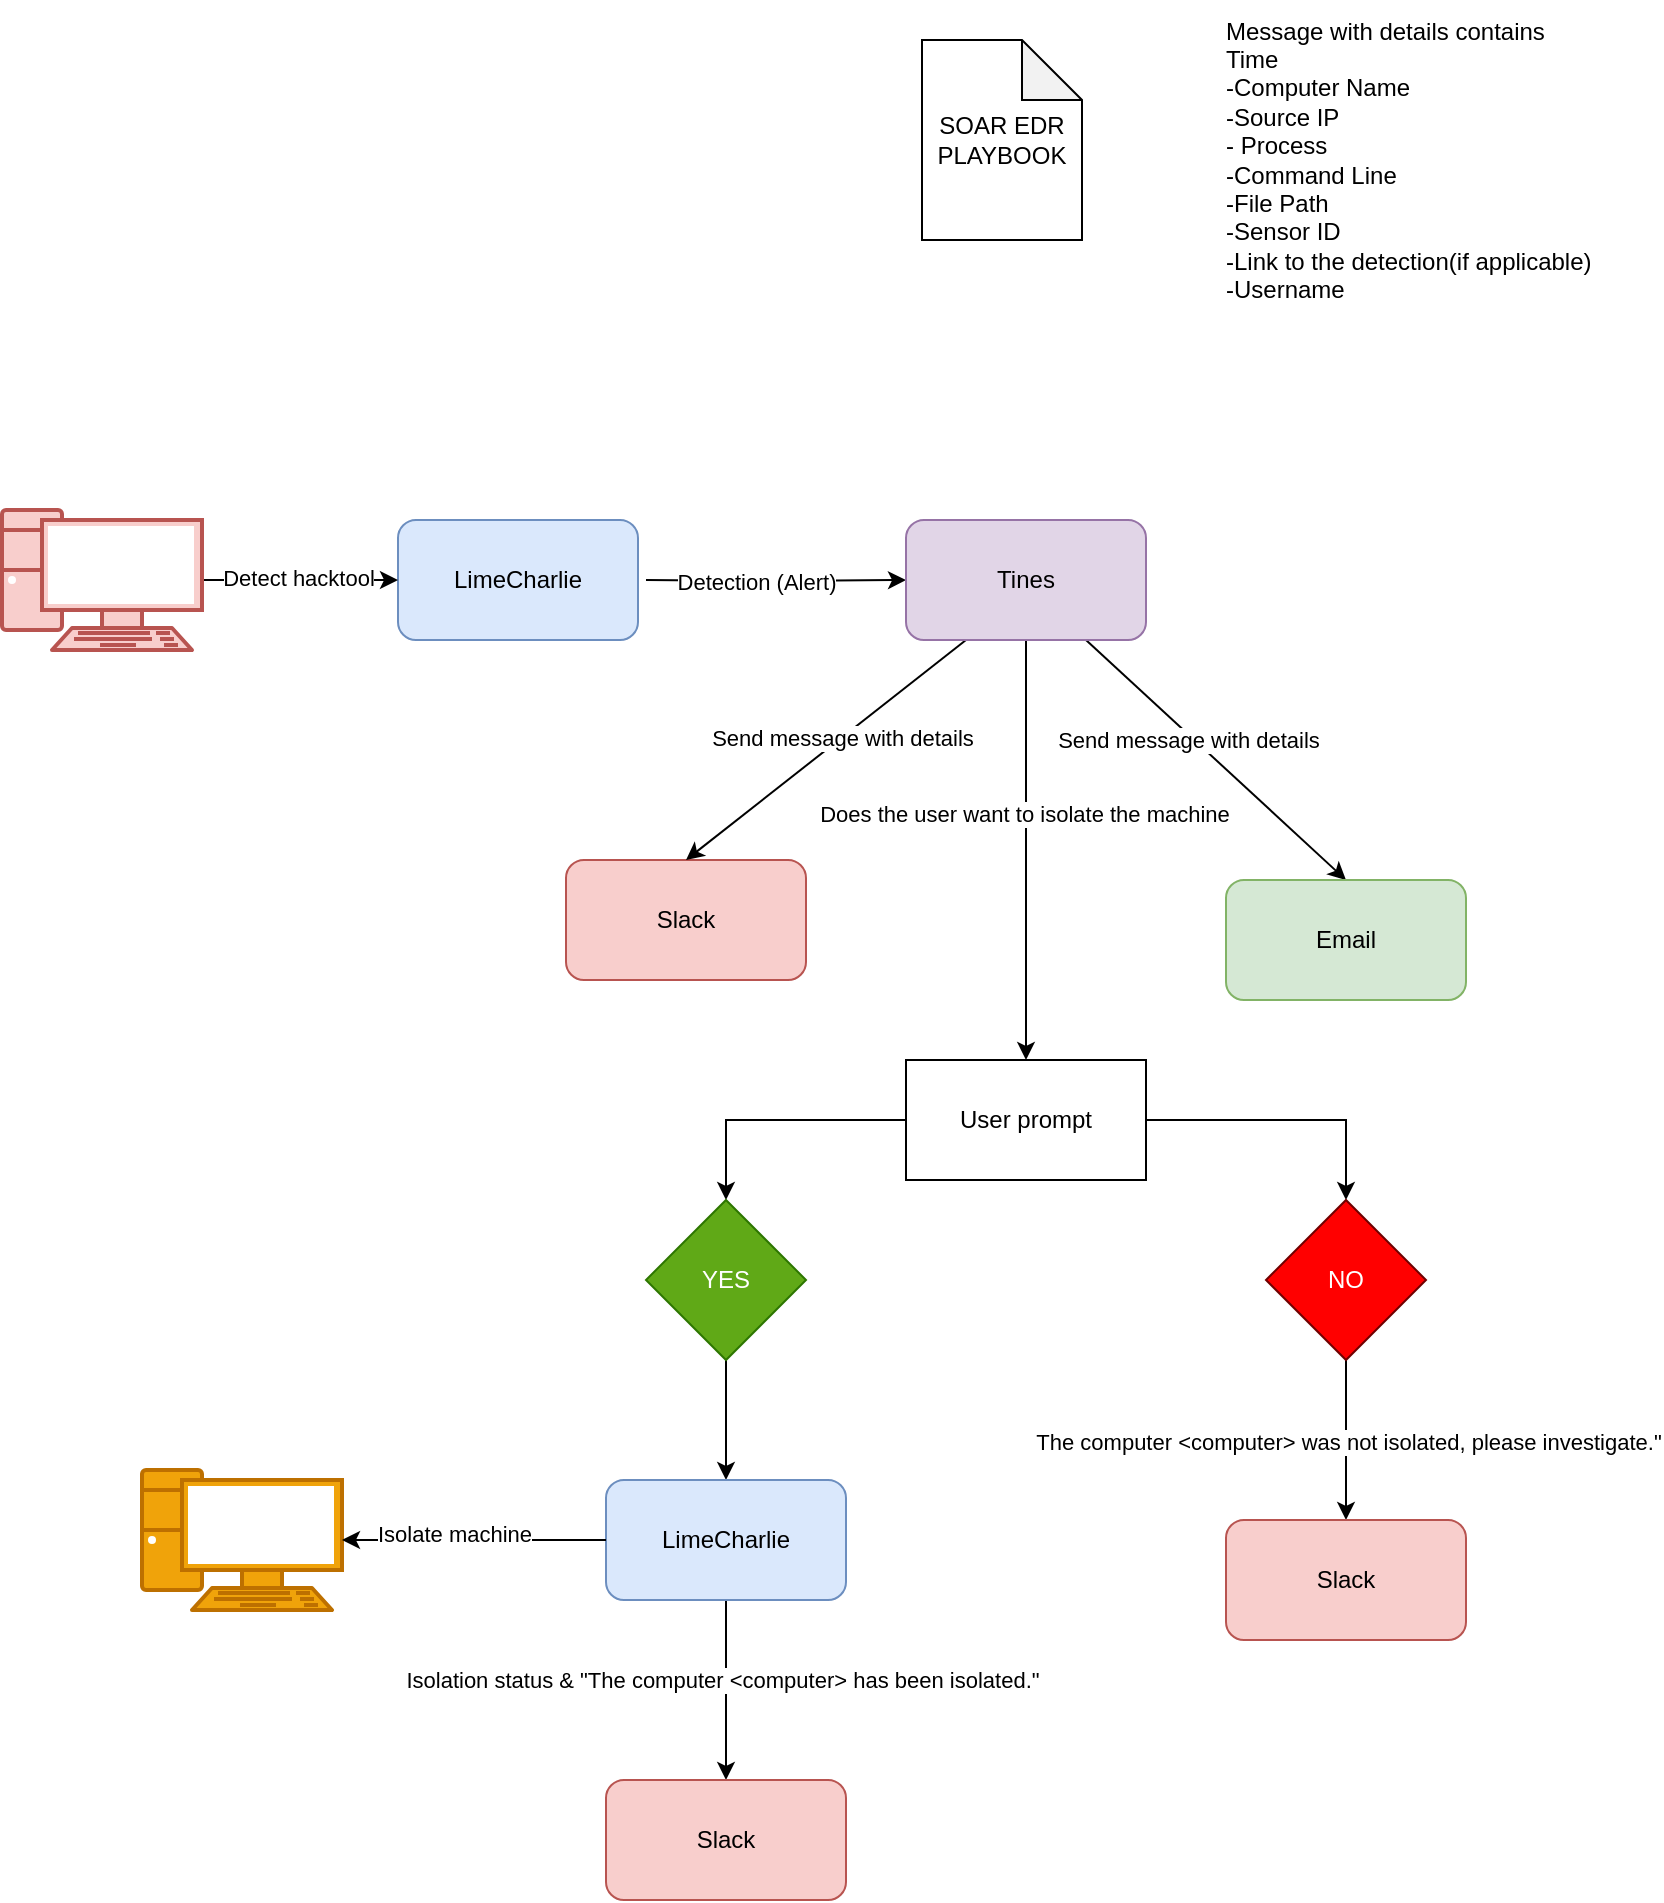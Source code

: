 <mxfile version="26.2.13">
  <diagram name="Page-1" id="yCbKzMOgJLgvB37lc6Hu">
    <mxGraphModel dx="2278" dy="823" grid="1" gridSize="10" guides="1" tooltips="1" connect="1" arrows="1" fold="1" page="1" pageScale="1" pageWidth="850" pageHeight="1100" math="0" shadow="0">
      <root>
        <mxCell id="0" />
        <mxCell id="1" parent="0" />
        <mxCell id="sgRpY-t1hcTvcgmv33BL-3" value="SOAR EDR PLAYBOOK" style="shape=note;whiteSpace=wrap;html=1;backgroundOutline=1;darkOpacity=0.05;" vertex="1" parent="1">
          <mxGeometry x="370" y="60" width="80" height="100" as="geometry" />
        </mxCell>
        <mxCell id="sgRpY-t1hcTvcgmv33BL-10" style="edgeStyle=orthogonalEdgeStyle;rounded=0;orthogonalLoop=1;jettySize=auto;html=1;" edge="1" parent="1" target="sgRpY-t1hcTvcgmv33BL-6">
          <mxGeometry relative="1" as="geometry">
            <mxPoint x="232" y="330" as="sourcePoint" />
          </mxGeometry>
        </mxCell>
        <mxCell id="sgRpY-t1hcTvcgmv33BL-11" value="Detection (Alert)" style="edgeLabel;html=1;align=center;verticalAlign=middle;resizable=0;points=[];" vertex="1" connectable="0" parent="sgRpY-t1hcTvcgmv33BL-10">
          <mxGeometry x="-0.16" relative="1" as="geometry">
            <mxPoint as="offset" />
          </mxGeometry>
        </mxCell>
        <mxCell id="sgRpY-t1hcTvcgmv33BL-4" value="LimeCharlie" style="rounded=1;whiteSpace=wrap;html=1;fillColor=#dae8fc;strokeColor=#6c8ebf;" vertex="1" parent="1">
          <mxGeometry x="108" y="300" width="120" height="60" as="geometry" />
        </mxCell>
        <mxCell id="sgRpY-t1hcTvcgmv33BL-5" value="Slack" style="rounded=1;whiteSpace=wrap;html=1;fillColor=#f8cecc;strokeColor=#b85450;" vertex="1" parent="1">
          <mxGeometry x="192" y="470" width="120" height="60" as="geometry" />
        </mxCell>
        <mxCell id="sgRpY-t1hcTvcgmv33BL-8" style="rounded=0;orthogonalLoop=1;jettySize=auto;html=1;exitX=0.25;exitY=1;exitDx=0;exitDy=0;entryX=0.5;entryY=0;entryDx=0;entryDy=0;" edge="1" parent="1" source="sgRpY-t1hcTvcgmv33BL-6" target="sgRpY-t1hcTvcgmv33BL-5">
          <mxGeometry relative="1" as="geometry" />
        </mxCell>
        <mxCell id="sgRpY-t1hcTvcgmv33BL-12" value="Send message with details" style="edgeLabel;html=1;align=center;verticalAlign=middle;resizable=0;points=[];" vertex="1" connectable="0" parent="sgRpY-t1hcTvcgmv33BL-8">
          <mxGeometry x="-0.106" relative="1" as="geometry">
            <mxPoint as="offset" />
          </mxGeometry>
        </mxCell>
        <mxCell id="sgRpY-t1hcTvcgmv33BL-9" style="rounded=0;orthogonalLoop=1;jettySize=auto;html=1;exitX=0.75;exitY=1;exitDx=0;exitDy=0;entryX=0.5;entryY=0;entryDx=0;entryDy=0;" edge="1" parent="1" source="sgRpY-t1hcTvcgmv33BL-6" target="sgRpY-t1hcTvcgmv33BL-7">
          <mxGeometry relative="1" as="geometry" />
        </mxCell>
        <mxCell id="sgRpY-t1hcTvcgmv33BL-13" value="Send message with details" style="edgeLabel;html=1;align=center;verticalAlign=middle;resizable=0;points=[];" vertex="1" connectable="0" parent="sgRpY-t1hcTvcgmv33BL-9">
          <mxGeometry x="-0.201" y="-2" relative="1" as="geometry">
            <mxPoint as="offset" />
          </mxGeometry>
        </mxCell>
        <mxCell id="sgRpY-t1hcTvcgmv33BL-16" style="edgeStyle=orthogonalEdgeStyle;rounded=0;orthogonalLoop=1;jettySize=auto;html=1;entryX=0.5;entryY=0;entryDx=0;entryDy=0;" edge="1" parent="1" source="sgRpY-t1hcTvcgmv33BL-6" target="sgRpY-t1hcTvcgmv33BL-15">
          <mxGeometry relative="1" as="geometry" />
        </mxCell>
        <mxCell id="sgRpY-t1hcTvcgmv33BL-21" value="Does the user want to isolate the machine" style="edgeLabel;html=1;align=center;verticalAlign=middle;resizable=0;points=[];" vertex="1" connectable="0" parent="sgRpY-t1hcTvcgmv33BL-16">
          <mxGeometry x="-0.171" y="-1" relative="1" as="geometry">
            <mxPoint as="offset" />
          </mxGeometry>
        </mxCell>
        <mxCell id="sgRpY-t1hcTvcgmv33BL-6" value="Tines" style="rounded=1;whiteSpace=wrap;html=1;fillColor=#e1d5e7;strokeColor=#9673a6;" vertex="1" parent="1">
          <mxGeometry x="362" y="300" width="120" height="60" as="geometry" />
        </mxCell>
        <mxCell id="sgRpY-t1hcTvcgmv33BL-7" value="Email" style="rounded=1;whiteSpace=wrap;html=1;fillColor=#d5e8d4;strokeColor=#82b366;" vertex="1" parent="1">
          <mxGeometry x="522" y="480" width="120" height="60" as="geometry" />
        </mxCell>
        <mxCell id="sgRpY-t1hcTvcgmv33BL-14" value="&lt;div&gt;Message with details contains&lt;/div&gt;&lt;div&gt;Time&lt;/div&gt;&lt;div&gt;-Computer Name&lt;/div&gt;&lt;div&gt;-Source IP&lt;/div&gt;&lt;div&gt;- Process&lt;/div&gt;&lt;div&gt;-Command Line&lt;/div&gt;&lt;div&gt;-File Path&lt;br&gt;-Sensor ID&lt;/div&gt;&lt;div&gt;-Link to the detection(if applicable)&lt;/div&gt;&lt;div&gt;-Username&lt;/div&gt;" style="text;html=1;align=left;verticalAlign=middle;resizable=0;points=[];autosize=1;strokeColor=none;fillColor=none;labelBackgroundColor=default;" vertex="1" parent="1">
          <mxGeometry x="520" y="40" width="210" height="160" as="geometry" />
        </mxCell>
        <mxCell id="sgRpY-t1hcTvcgmv33BL-19" style="edgeStyle=orthogonalEdgeStyle;rounded=0;orthogonalLoop=1;jettySize=auto;html=1;" edge="1" parent="1" source="sgRpY-t1hcTvcgmv33BL-15" target="sgRpY-t1hcTvcgmv33BL-17">
          <mxGeometry relative="1" as="geometry" />
        </mxCell>
        <mxCell id="sgRpY-t1hcTvcgmv33BL-20" style="edgeStyle=orthogonalEdgeStyle;rounded=0;orthogonalLoop=1;jettySize=auto;html=1;entryX=0.5;entryY=0;entryDx=0;entryDy=0;" edge="1" parent="1" source="sgRpY-t1hcTvcgmv33BL-15" target="sgRpY-t1hcTvcgmv33BL-18">
          <mxGeometry relative="1" as="geometry" />
        </mxCell>
        <mxCell id="sgRpY-t1hcTvcgmv33BL-15" value="User prompt" style="rounded=0;whiteSpace=wrap;html=1;" vertex="1" parent="1">
          <mxGeometry x="362" y="570" width="120" height="60" as="geometry" />
        </mxCell>
        <mxCell id="sgRpY-t1hcTvcgmv33BL-23" style="edgeStyle=orthogonalEdgeStyle;rounded=0;orthogonalLoop=1;jettySize=auto;html=1;entryX=0.5;entryY=0;entryDx=0;entryDy=0;" edge="1" parent="1" source="sgRpY-t1hcTvcgmv33BL-17" target="sgRpY-t1hcTvcgmv33BL-22">
          <mxGeometry relative="1" as="geometry" />
        </mxCell>
        <mxCell id="sgRpY-t1hcTvcgmv33BL-17" value="YES" style="rhombus;whiteSpace=wrap;html=1;fillColor=#60a917;strokeColor=#2D7600;fontColor=#ffffff;" vertex="1" parent="1">
          <mxGeometry x="232" y="640" width="80" height="80" as="geometry" />
        </mxCell>
        <mxCell id="sgRpY-t1hcTvcgmv33BL-34" style="edgeStyle=orthogonalEdgeStyle;rounded=0;orthogonalLoop=1;jettySize=auto;html=1;entryX=0.5;entryY=0;entryDx=0;entryDy=0;" edge="1" parent="1" source="sgRpY-t1hcTvcgmv33BL-18" target="sgRpY-t1hcTvcgmv33BL-33">
          <mxGeometry relative="1" as="geometry" />
        </mxCell>
        <mxCell id="sgRpY-t1hcTvcgmv33BL-35" value="The computer &amp;lt;computer&amp;gt; was not isolated, please investigate.&quot;" style="edgeLabel;html=1;align=center;verticalAlign=middle;resizable=0;points=[];" vertex="1" connectable="0" parent="sgRpY-t1hcTvcgmv33BL-34">
          <mxGeometry x="0.025" y="1" relative="1" as="geometry">
            <mxPoint as="offset" />
          </mxGeometry>
        </mxCell>
        <mxCell id="sgRpY-t1hcTvcgmv33BL-18" value="NO" style="rhombus;whiteSpace=wrap;html=1;fillColor=#FF0000;strokeColor=#6F0000;fontColor=#ffffff;" vertex="1" parent="1">
          <mxGeometry x="542" y="640" width="80" height="80" as="geometry" />
        </mxCell>
        <mxCell id="sgRpY-t1hcTvcgmv33BL-31" style="edgeStyle=orthogonalEdgeStyle;rounded=0;orthogonalLoop=1;jettySize=auto;html=1;entryX=0.5;entryY=0;entryDx=0;entryDy=0;" edge="1" parent="1" source="sgRpY-t1hcTvcgmv33BL-22" target="sgRpY-t1hcTvcgmv33BL-30">
          <mxGeometry relative="1" as="geometry" />
        </mxCell>
        <mxCell id="sgRpY-t1hcTvcgmv33BL-32" value="Isolation status &amp;amp; &quot;The computer &amp;lt;computer&amp;gt; has been isolated.&quot;" style="edgeLabel;html=1;align=center;verticalAlign=middle;resizable=0;points=[];" vertex="1" connectable="0" parent="sgRpY-t1hcTvcgmv33BL-31">
          <mxGeometry x="-0.111" y="-2" relative="1" as="geometry">
            <mxPoint as="offset" />
          </mxGeometry>
        </mxCell>
        <mxCell id="sgRpY-t1hcTvcgmv33BL-22" value="LimeCharlie" style="rounded=1;whiteSpace=wrap;html=1;fillColor=#dae8fc;strokeColor=#6c8ebf;" vertex="1" parent="1">
          <mxGeometry x="212" y="780" width="120" height="60" as="geometry" />
        </mxCell>
        <mxCell id="sgRpY-t1hcTvcgmv33BL-25" value="" style="verticalAlign=top;verticalLabelPosition=bottom;labelPosition=center;align=center;html=1;outlineConnect=0;fillColor=#f0a30a;strokeColor=#BD7000;gradientDirection=north;strokeWidth=2;shape=mxgraph.networks.pc;fontColor=#000000;" vertex="1" parent="1">
          <mxGeometry x="-20" y="775" width="100" height="70" as="geometry" />
        </mxCell>
        <mxCell id="sgRpY-t1hcTvcgmv33BL-27" style="edgeStyle=orthogonalEdgeStyle;rounded=0;orthogonalLoop=1;jettySize=auto;html=1;entryX=0;entryY=0.5;entryDx=0;entryDy=0;" edge="1" parent="1" source="sgRpY-t1hcTvcgmv33BL-26" target="sgRpY-t1hcTvcgmv33BL-4">
          <mxGeometry relative="1" as="geometry" />
        </mxCell>
        <mxCell id="sgRpY-t1hcTvcgmv33BL-36" value="Detect hacktool" style="edgeLabel;html=1;align=center;verticalAlign=middle;resizable=0;points=[];" vertex="1" connectable="0" parent="sgRpY-t1hcTvcgmv33BL-27">
          <mxGeometry x="-0.02" y="1" relative="1" as="geometry">
            <mxPoint as="offset" />
          </mxGeometry>
        </mxCell>
        <mxCell id="sgRpY-t1hcTvcgmv33BL-26" value="" style="verticalAlign=top;verticalLabelPosition=bottom;labelPosition=center;align=center;html=1;outlineConnect=0;fillColor=#f8cecc;strokeColor=#b85450;gradientDirection=north;strokeWidth=2;shape=mxgraph.networks.pc;" vertex="1" parent="1">
          <mxGeometry x="-90" y="295" width="100" height="70" as="geometry" />
        </mxCell>
        <mxCell id="sgRpY-t1hcTvcgmv33BL-28" style="edgeStyle=orthogonalEdgeStyle;rounded=0;orthogonalLoop=1;jettySize=auto;html=1;entryX=1;entryY=0.5;entryDx=0;entryDy=0;entryPerimeter=0;" edge="1" parent="1" source="sgRpY-t1hcTvcgmv33BL-22" target="sgRpY-t1hcTvcgmv33BL-25">
          <mxGeometry relative="1" as="geometry" />
        </mxCell>
        <mxCell id="sgRpY-t1hcTvcgmv33BL-29" value="Isolate machine" style="edgeLabel;html=1;align=center;verticalAlign=middle;resizable=0;points=[];" vertex="1" connectable="0" parent="sgRpY-t1hcTvcgmv33BL-28">
          <mxGeometry x="0.151" y="-3" relative="1" as="geometry">
            <mxPoint as="offset" />
          </mxGeometry>
        </mxCell>
        <mxCell id="sgRpY-t1hcTvcgmv33BL-30" value="Slack" style="rounded=1;whiteSpace=wrap;html=1;fillColor=#f8cecc;strokeColor=#b85450;" vertex="1" parent="1">
          <mxGeometry x="212" y="930" width="120" height="60" as="geometry" />
        </mxCell>
        <mxCell id="sgRpY-t1hcTvcgmv33BL-33" value="Slack" style="rounded=1;whiteSpace=wrap;html=1;fillColor=#f8cecc;strokeColor=#b85450;" vertex="1" parent="1">
          <mxGeometry x="522" y="800" width="120" height="60" as="geometry" />
        </mxCell>
      </root>
    </mxGraphModel>
  </diagram>
</mxfile>
